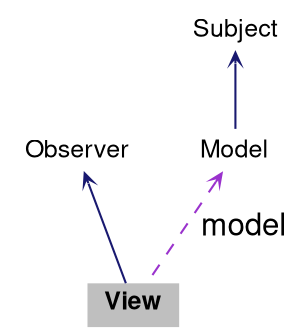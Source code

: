 digraph "View"
{
 // LATEX_PDF_SIZE
  bgcolor="transparent";
  edge [fontname="Helvetica,Arial,sans-serif",fontsize=15,labelfontsize=15 arrowhead=open arrowtail=open arrowsize=0.5];
  node [fontname="Helvetica,Arial,sans-serif",fontsize=15,fontsize=12 shape=plaintext];
  Node1 [label=<<b>View</b>>,height=0.2,width=0.4,color="black", fillcolor="grey75", style="filled", fontcolor="black",tooltip="is concrete Observer"];
  Node2 -> Node1 [dir="back",color="midnightblue",style="solid"];
  Node2 [label="Observer",height=0.2,width=0.4,color="black",URL="$structObserver.html",tooltip="is virtual observer of a Subject"];
  Node3 -> Node1 [dir="back",color="darkorchid3",style="dashed",label=" model" ];
  Node3 [label="Model",height=0.2,width=0.4,color="black",URL="$structModel.html",tooltip="is part of MVC with View and Controller"];
  Node4 -> Node3 [dir="back",color="midnightblue",style="solid"];
  Node4 [label="Subject",height=0.2,width=0.4,color="black",URL="$structSubject.html",tooltip="of Observer"];
}

